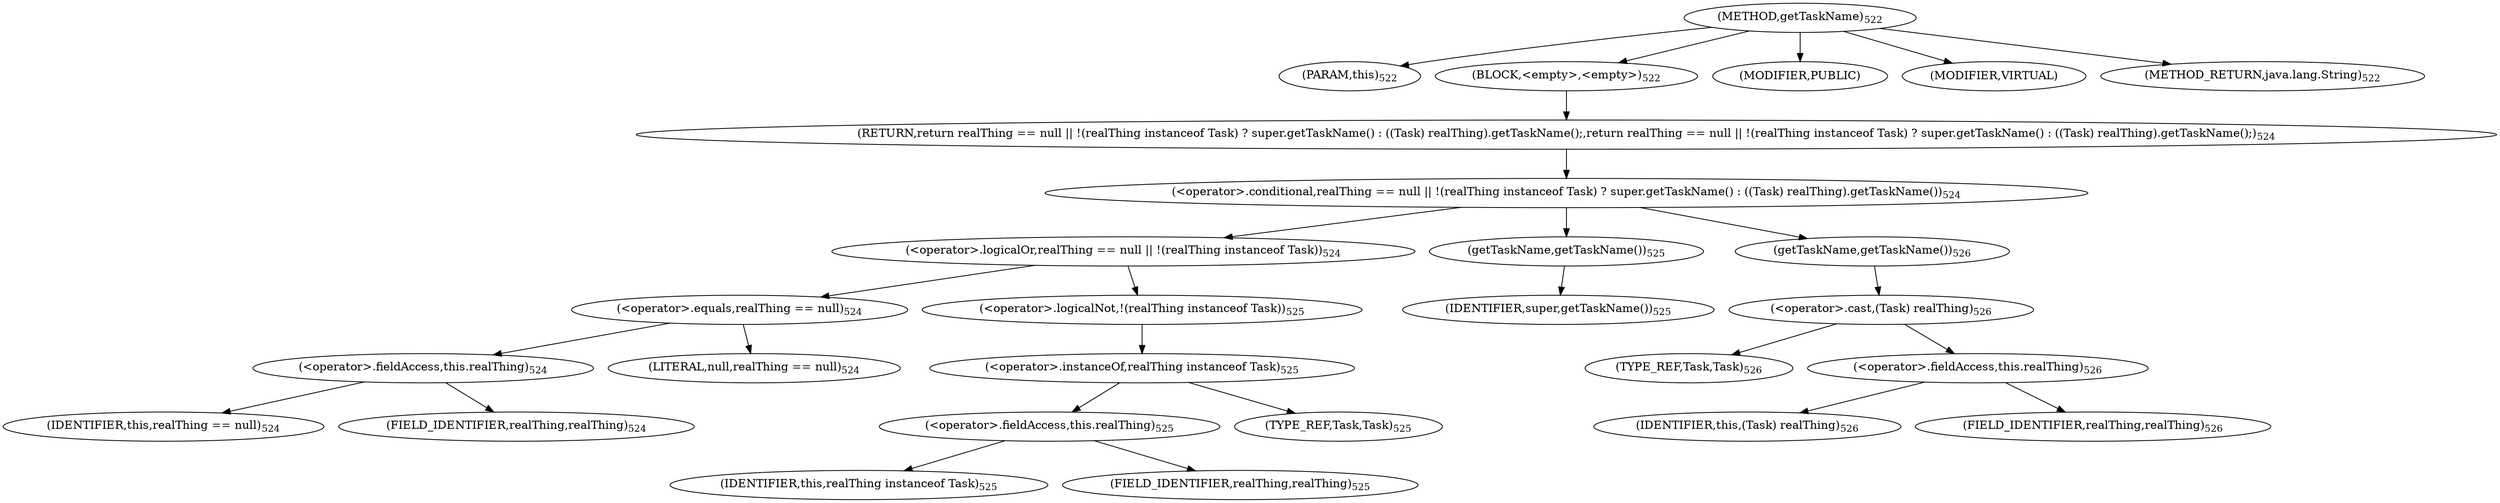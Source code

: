 digraph "getTaskName" {  
"914" [label = <(METHOD,getTaskName)<SUB>522</SUB>> ]
"915" [label = <(PARAM,this)<SUB>522</SUB>> ]
"916" [label = <(BLOCK,&lt;empty&gt;,&lt;empty&gt;)<SUB>522</SUB>> ]
"917" [label = <(RETURN,return realThing == null || !(realThing instanceof Task) ? super.getTaskName() : ((Task) realThing).getTaskName();,return realThing == null || !(realThing instanceof Task) ? super.getTaskName() : ((Task) realThing).getTaskName();)<SUB>524</SUB>> ]
"918" [label = <(&lt;operator&gt;.conditional,realThing == null || !(realThing instanceof Task) ? super.getTaskName() : ((Task) realThing).getTaskName())<SUB>524</SUB>> ]
"919" [label = <(&lt;operator&gt;.logicalOr,realThing == null || !(realThing instanceof Task))<SUB>524</SUB>> ]
"920" [label = <(&lt;operator&gt;.equals,realThing == null)<SUB>524</SUB>> ]
"921" [label = <(&lt;operator&gt;.fieldAccess,this.realThing)<SUB>524</SUB>> ]
"922" [label = <(IDENTIFIER,this,realThing == null)<SUB>524</SUB>> ]
"923" [label = <(FIELD_IDENTIFIER,realThing,realThing)<SUB>524</SUB>> ]
"924" [label = <(LITERAL,null,realThing == null)<SUB>524</SUB>> ]
"925" [label = <(&lt;operator&gt;.logicalNot,!(realThing instanceof Task))<SUB>525</SUB>> ]
"926" [label = <(&lt;operator&gt;.instanceOf,realThing instanceof Task)<SUB>525</SUB>> ]
"927" [label = <(&lt;operator&gt;.fieldAccess,this.realThing)<SUB>525</SUB>> ]
"928" [label = <(IDENTIFIER,this,realThing instanceof Task)<SUB>525</SUB>> ]
"929" [label = <(FIELD_IDENTIFIER,realThing,realThing)<SUB>525</SUB>> ]
"930" [label = <(TYPE_REF,Task,Task)<SUB>525</SUB>> ]
"931" [label = <(getTaskName,getTaskName())<SUB>525</SUB>> ]
"932" [label = <(IDENTIFIER,super,getTaskName())<SUB>525</SUB>> ]
"933" [label = <(getTaskName,getTaskName())<SUB>526</SUB>> ]
"934" [label = <(&lt;operator&gt;.cast,(Task) realThing)<SUB>526</SUB>> ]
"935" [label = <(TYPE_REF,Task,Task)<SUB>526</SUB>> ]
"936" [label = <(&lt;operator&gt;.fieldAccess,this.realThing)<SUB>526</SUB>> ]
"937" [label = <(IDENTIFIER,this,(Task) realThing)<SUB>526</SUB>> ]
"938" [label = <(FIELD_IDENTIFIER,realThing,realThing)<SUB>526</SUB>> ]
"939" [label = <(MODIFIER,PUBLIC)> ]
"940" [label = <(MODIFIER,VIRTUAL)> ]
"941" [label = <(METHOD_RETURN,java.lang.String)<SUB>522</SUB>> ]
  "914" -> "915" 
  "914" -> "916" 
  "914" -> "939" 
  "914" -> "940" 
  "914" -> "941" 
  "916" -> "917" 
  "917" -> "918" 
  "918" -> "919" 
  "918" -> "931" 
  "918" -> "933" 
  "919" -> "920" 
  "919" -> "925" 
  "920" -> "921" 
  "920" -> "924" 
  "921" -> "922" 
  "921" -> "923" 
  "925" -> "926" 
  "926" -> "927" 
  "926" -> "930" 
  "927" -> "928" 
  "927" -> "929" 
  "931" -> "932" 
  "933" -> "934" 
  "934" -> "935" 
  "934" -> "936" 
  "936" -> "937" 
  "936" -> "938" 
}
